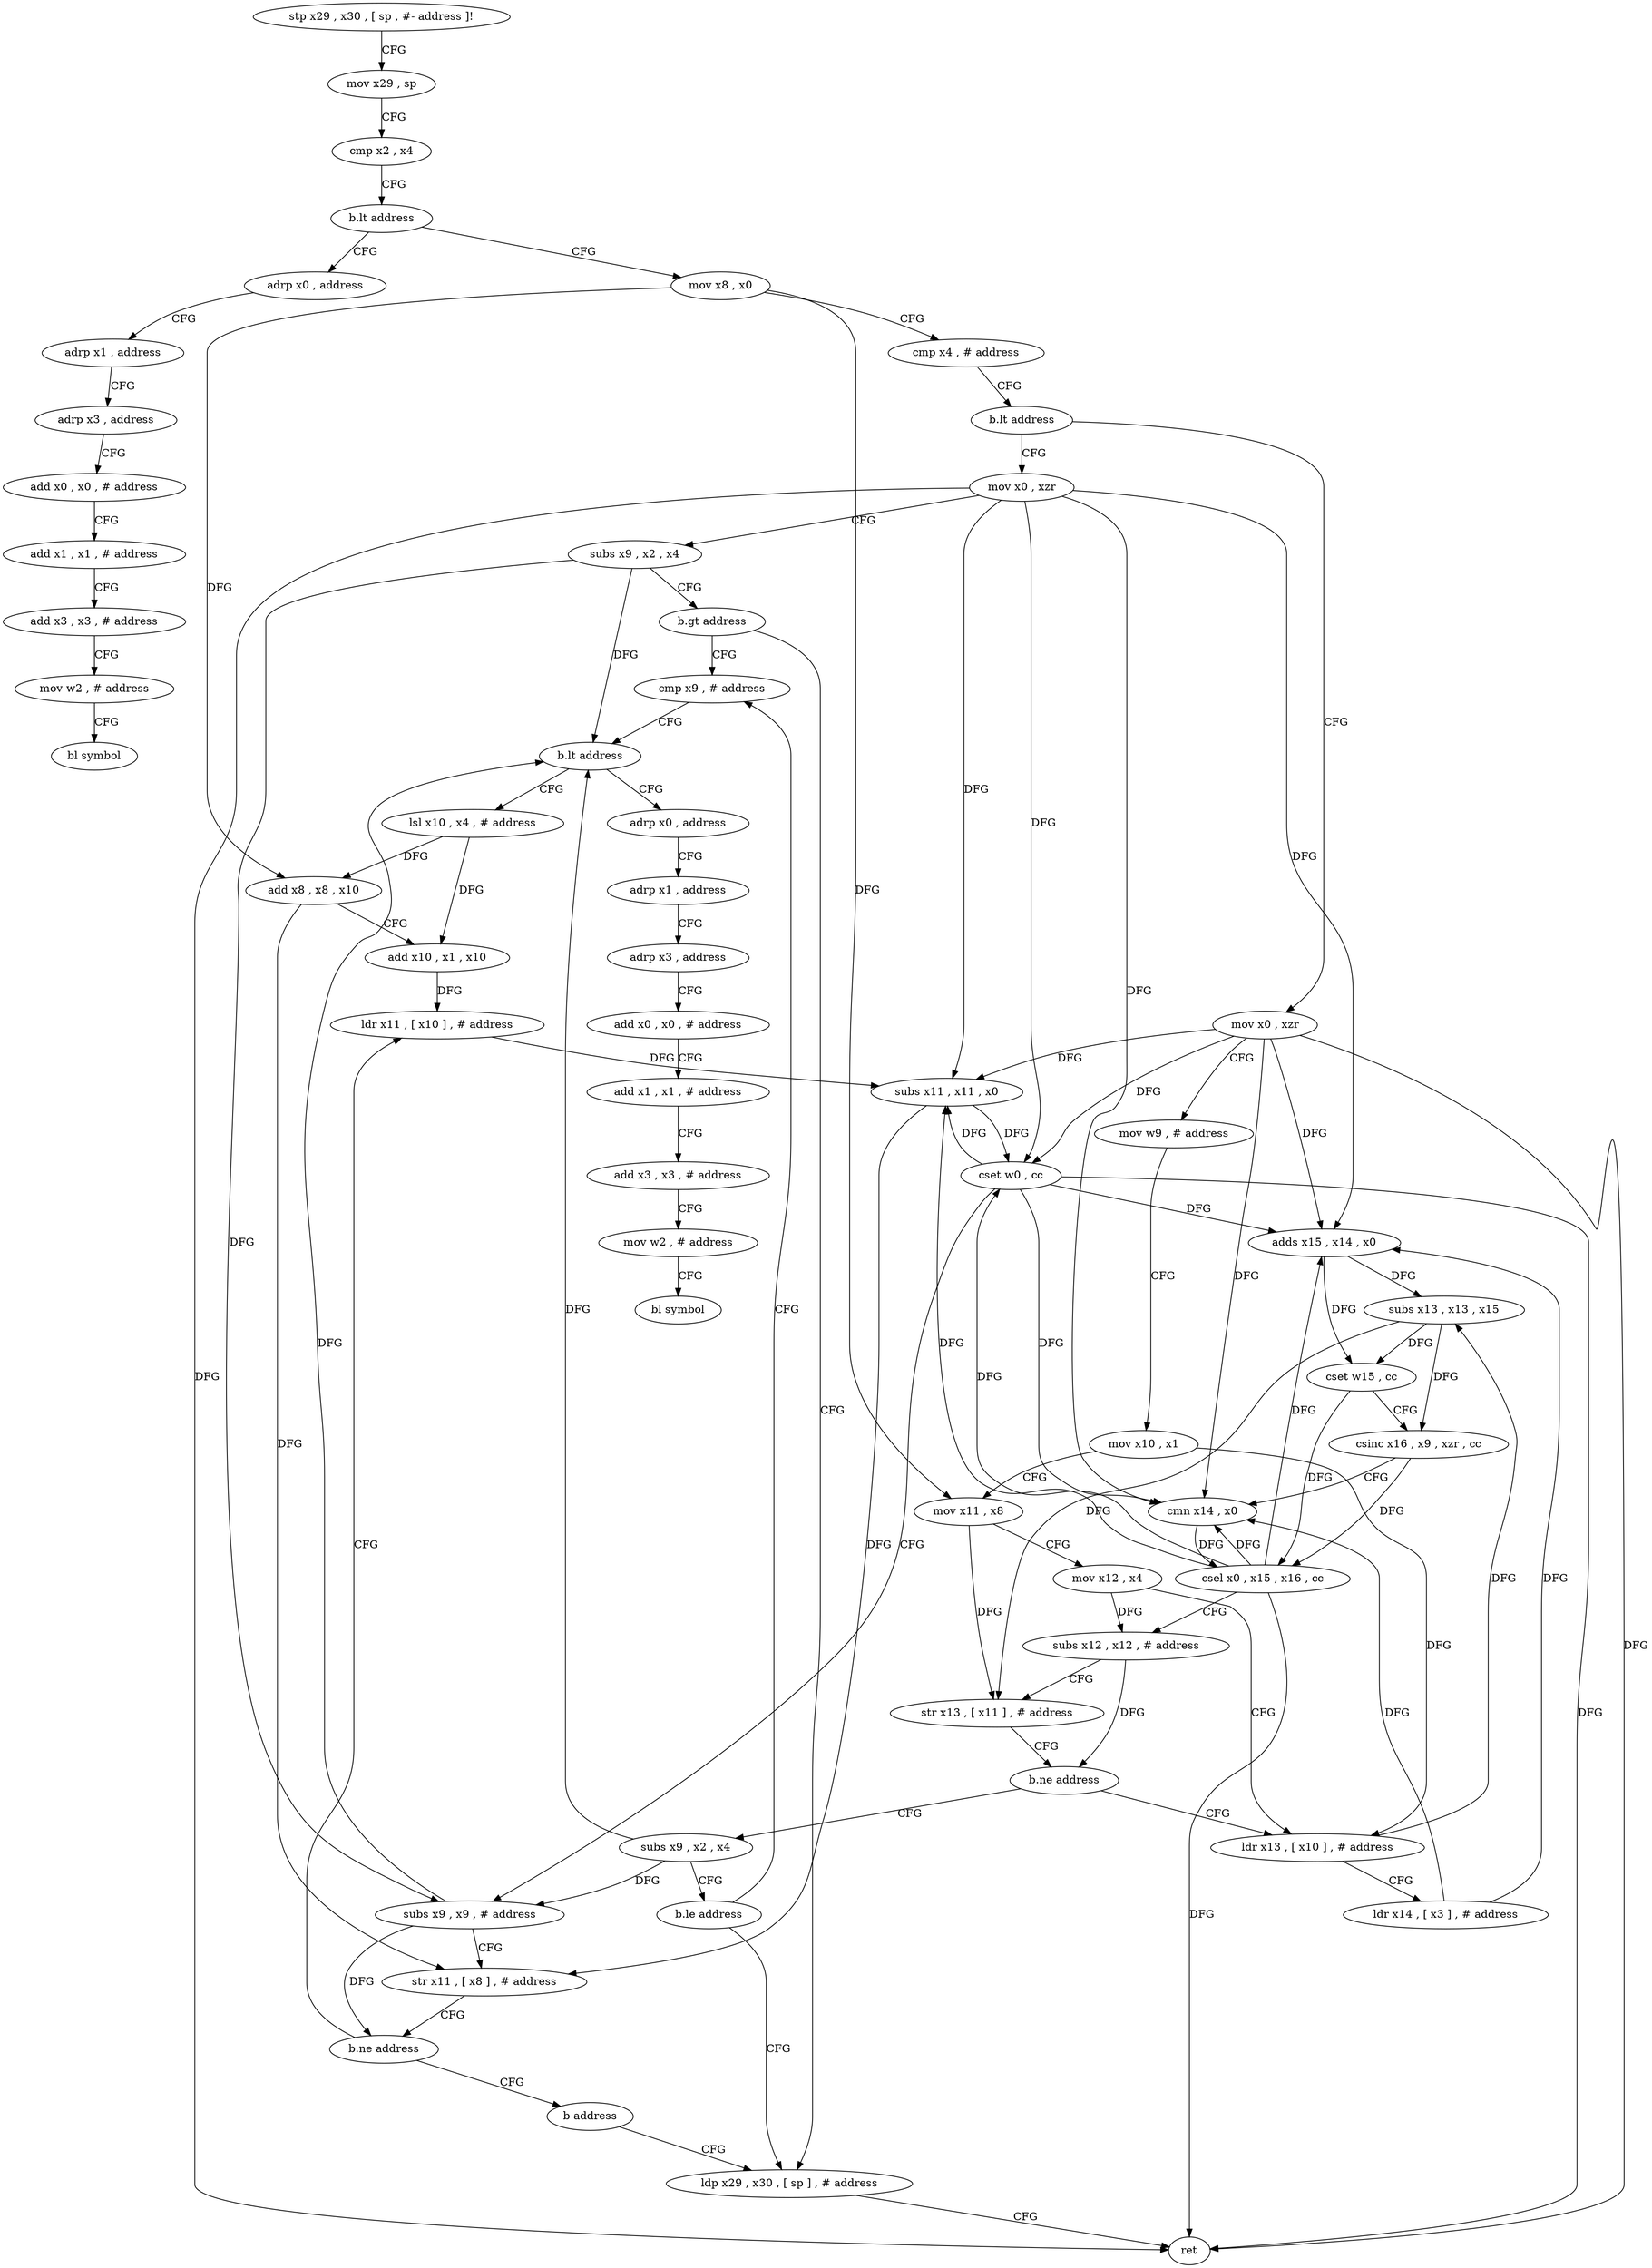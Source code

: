 digraph "func" {
"4221208" [label = "stp x29 , x30 , [ sp , #- address ]!" ]
"4221212" [label = "mov x29 , sp" ]
"4221216" [label = "cmp x2 , x4" ]
"4221220" [label = "b.lt address" ]
"4221376" [label = "adrp x0 , address" ]
"4221224" [label = "mov x8 , x0" ]
"4221380" [label = "adrp x1 , address" ]
"4221384" [label = "adrp x3 , address" ]
"4221388" [label = "add x0 , x0 , # address" ]
"4221392" [label = "add x1 , x1 , # address" ]
"4221396" [label = "add x3 , x3 , # address" ]
"4221400" [label = "mov w2 , # address" ]
"4221404" [label = "bl symbol" ]
"4221228" [label = "cmp x4 , # address" ]
"4221232" [label = "b.lt address" ]
"4221356" [label = "mov x0 , xzr" ]
"4221236" [label = "mov x0 , xzr" ]
"4221360" [label = "subs x9 , x2 , x4" ]
"4221364" [label = "b.gt address" ]
"4221308" [label = "cmp x9 , # address" ]
"4221368" [label = "ldp x29 , x30 , [ sp ] , # address" ]
"4221240" [label = "mov w9 , # address" ]
"4221244" [label = "mov x10 , x1" ]
"4221248" [label = "mov x11 , x8" ]
"4221252" [label = "mov x12 , x4" ]
"4221256" [label = "ldr x13 , [ x10 ] , # address" ]
"4221312" [label = "b.lt address" ]
"4221408" [label = "adrp x0 , address" ]
"4221316" [label = "lsl x10 , x4 , # address" ]
"4221372" [label = "ret" ]
"4221260" [label = "ldr x14 , [ x3 ] , # address" ]
"4221264" [label = "adds x15 , x14 , x0" ]
"4221268" [label = "subs x13 , x13 , x15" ]
"4221272" [label = "cset w15 , cc" ]
"4221276" [label = "csinc x16 , x9 , xzr , cc" ]
"4221280" [label = "cmn x14 , x0" ]
"4221284" [label = "csel x0 , x15 , x16 , cc" ]
"4221288" [label = "subs x12 , x12 , # address" ]
"4221292" [label = "str x13 , [ x11 ] , # address" ]
"4221296" [label = "b.ne address" ]
"4221300" [label = "subs x9 , x2 , x4" ]
"4221304" [label = "b.le address" ]
"4221412" [label = "adrp x1 , address" ]
"4221416" [label = "adrp x3 , address" ]
"4221420" [label = "add x0 , x0 , # address" ]
"4221424" [label = "add x1 , x1 , # address" ]
"4221428" [label = "add x3 , x3 , # address" ]
"4221432" [label = "mov w2 , # address" ]
"4221436" [label = "bl symbol" ]
"4221320" [label = "add x8 , x8 , x10" ]
"4221324" [label = "add x10 , x1 , x10" ]
"4221328" [label = "ldr x11 , [ x10 ] , # address" ]
"4221332" [label = "subs x11 , x11 , x0" ]
"4221336" [label = "cset w0 , cc" ]
"4221340" [label = "subs x9 , x9 , # address" ]
"4221344" [label = "str x11 , [ x8 ] , # address" ]
"4221348" [label = "b.ne address" ]
"4221352" [label = "b address" ]
"4221208" -> "4221212" [ label = "CFG" ]
"4221212" -> "4221216" [ label = "CFG" ]
"4221216" -> "4221220" [ label = "CFG" ]
"4221220" -> "4221376" [ label = "CFG" ]
"4221220" -> "4221224" [ label = "CFG" ]
"4221376" -> "4221380" [ label = "CFG" ]
"4221224" -> "4221228" [ label = "CFG" ]
"4221224" -> "4221248" [ label = "DFG" ]
"4221224" -> "4221320" [ label = "DFG" ]
"4221380" -> "4221384" [ label = "CFG" ]
"4221384" -> "4221388" [ label = "CFG" ]
"4221388" -> "4221392" [ label = "CFG" ]
"4221392" -> "4221396" [ label = "CFG" ]
"4221396" -> "4221400" [ label = "CFG" ]
"4221400" -> "4221404" [ label = "CFG" ]
"4221228" -> "4221232" [ label = "CFG" ]
"4221232" -> "4221356" [ label = "CFG" ]
"4221232" -> "4221236" [ label = "CFG" ]
"4221356" -> "4221360" [ label = "CFG" ]
"4221356" -> "4221372" [ label = "DFG" ]
"4221356" -> "4221264" [ label = "DFG" ]
"4221356" -> "4221332" [ label = "DFG" ]
"4221356" -> "4221336" [ label = "DFG" ]
"4221356" -> "4221280" [ label = "DFG" ]
"4221236" -> "4221240" [ label = "CFG" ]
"4221236" -> "4221372" [ label = "DFG" ]
"4221236" -> "4221264" [ label = "DFG" ]
"4221236" -> "4221332" [ label = "DFG" ]
"4221236" -> "4221336" [ label = "DFG" ]
"4221236" -> "4221280" [ label = "DFG" ]
"4221360" -> "4221364" [ label = "CFG" ]
"4221360" -> "4221312" [ label = "DFG" ]
"4221360" -> "4221340" [ label = "DFG" ]
"4221364" -> "4221308" [ label = "CFG" ]
"4221364" -> "4221368" [ label = "CFG" ]
"4221308" -> "4221312" [ label = "CFG" ]
"4221368" -> "4221372" [ label = "CFG" ]
"4221240" -> "4221244" [ label = "CFG" ]
"4221244" -> "4221248" [ label = "CFG" ]
"4221244" -> "4221256" [ label = "DFG" ]
"4221248" -> "4221252" [ label = "CFG" ]
"4221248" -> "4221292" [ label = "DFG" ]
"4221252" -> "4221256" [ label = "CFG" ]
"4221252" -> "4221288" [ label = "DFG" ]
"4221256" -> "4221260" [ label = "CFG" ]
"4221256" -> "4221268" [ label = "DFG" ]
"4221312" -> "4221408" [ label = "CFG" ]
"4221312" -> "4221316" [ label = "CFG" ]
"4221408" -> "4221412" [ label = "CFG" ]
"4221316" -> "4221320" [ label = "DFG" ]
"4221316" -> "4221324" [ label = "DFG" ]
"4221260" -> "4221264" [ label = "DFG" ]
"4221260" -> "4221280" [ label = "DFG" ]
"4221264" -> "4221268" [ label = "DFG" ]
"4221264" -> "4221272" [ label = "DFG" ]
"4221268" -> "4221272" [ label = "DFG" ]
"4221268" -> "4221292" [ label = "DFG" ]
"4221268" -> "4221276" [ label = "DFG" ]
"4221272" -> "4221276" [ label = "CFG" ]
"4221272" -> "4221284" [ label = "DFG" ]
"4221276" -> "4221280" [ label = "CFG" ]
"4221276" -> "4221284" [ label = "DFG" ]
"4221280" -> "4221284" [ label = "DFG" ]
"4221284" -> "4221288" [ label = "CFG" ]
"4221284" -> "4221264" [ label = "DFG" ]
"4221284" -> "4221332" [ label = "DFG" ]
"4221284" -> "4221336" [ label = "DFG" ]
"4221284" -> "4221372" [ label = "DFG" ]
"4221284" -> "4221280" [ label = "DFG" ]
"4221288" -> "4221292" [ label = "CFG" ]
"4221288" -> "4221296" [ label = "DFG" ]
"4221292" -> "4221296" [ label = "CFG" ]
"4221296" -> "4221256" [ label = "CFG" ]
"4221296" -> "4221300" [ label = "CFG" ]
"4221300" -> "4221304" [ label = "CFG" ]
"4221300" -> "4221312" [ label = "DFG" ]
"4221300" -> "4221340" [ label = "DFG" ]
"4221304" -> "4221368" [ label = "CFG" ]
"4221304" -> "4221308" [ label = "CFG" ]
"4221412" -> "4221416" [ label = "CFG" ]
"4221416" -> "4221420" [ label = "CFG" ]
"4221420" -> "4221424" [ label = "CFG" ]
"4221424" -> "4221428" [ label = "CFG" ]
"4221428" -> "4221432" [ label = "CFG" ]
"4221432" -> "4221436" [ label = "CFG" ]
"4221320" -> "4221324" [ label = "CFG" ]
"4221320" -> "4221344" [ label = "DFG" ]
"4221324" -> "4221328" [ label = "DFG" ]
"4221328" -> "4221332" [ label = "DFG" ]
"4221332" -> "4221336" [ label = "DFG" ]
"4221332" -> "4221344" [ label = "DFG" ]
"4221336" -> "4221340" [ label = "CFG" ]
"4221336" -> "4221264" [ label = "DFG" ]
"4221336" -> "4221332" [ label = "DFG" ]
"4221336" -> "4221372" [ label = "DFG" ]
"4221336" -> "4221280" [ label = "DFG" ]
"4221340" -> "4221344" [ label = "CFG" ]
"4221340" -> "4221312" [ label = "DFG" ]
"4221340" -> "4221348" [ label = "DFG" ]
"4221344" -> "4221348" [ label = "CFG" ]
"4221348" -> "4221328" [ label = "CFG" ]
"4221348" -> "4221352" [ label = "CFG" ]
"4221352" -> "4221368" [ label = "CFG" ]
}
